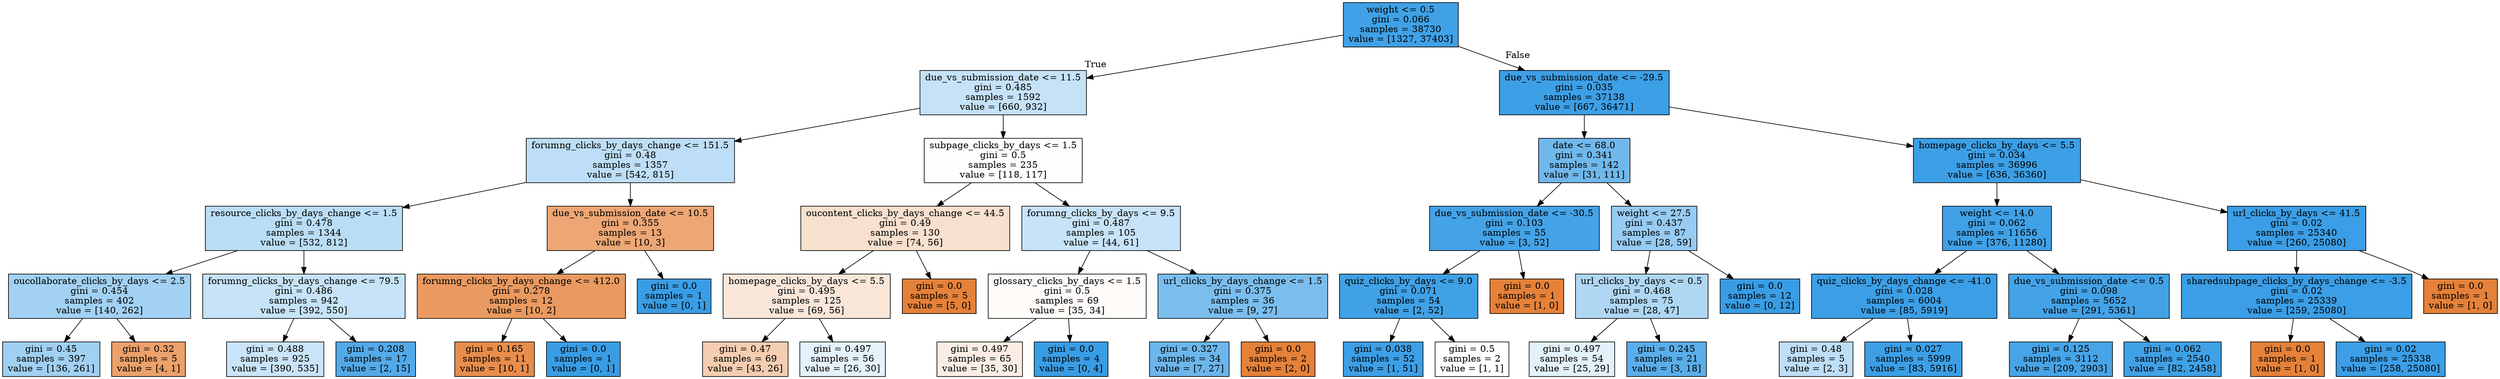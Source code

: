 digraph Tree {
node [shape=box, style="filled", color="black"] ;
0 [label="weight <= 0.5\ngini = 0.066\nsamples = 38730\nvalue = [1327, 37403]", fillcolor="#399de5f6"] ;
1 [label="due_vs_submission_date <= 11.5\ngini = 0.485\nsamples = 1592\nvalue = [660, 932]", fillcolor="#399de54a"] ;
0 -> 1 [labeldistance=2.5, labelangle=45, headlabel="True"] ;
2 [label="forumng_clicks_by_days_change <= 151.5\ngini = 0.48\nsamples = 1357\nvalue = [542, 815]", fillcolor="#399de555"] ;
1 -> 2 ;
3 [label="resource_clicks_by_days_change <= 1.5\ngini = 0.478\nsamples = 1344\nvalue = [532, 812]", fillcolor="#399de558"] ;
2 -> 3 ;
4 [label="oucollaborate_clicks_by_days <= 2.5\ngini = 0.454\nsamples = 402\nvalue = [140, 262]", fillcolor="#399de577"] ;
3 -> 4 ;
5 [label="gini = 0.45\nsamples = 397\nvalue = [136, 261]", fillcolor="#399de57a"] ;
4 -> 5 ;
6 [label="gini = 0.32\nsamples = 5\nvalue = [4, 1]", fillcolor="#e58139bf"] ;
4 -> 6 ;
7 [label="forumng_clicks_by_days_change <= 79.5\ngini = 0.486\nsamples = 942\nvalue = [392, 550]", fillcolor="#399de549"] ;
3 -> 7 ;
8 [label="gini = 0.488\nsamples = 925\nvalue = [390, 535]", fillcolor="#399de545"] ;
7 -> 8 ;
9 [label="gini = 0.208\nsamples = 17\nvalue = [2, 15]", fillcolor="#399de5dd"] ;
7 -> 9 ;
10 [label="due_vs_submission_date <= 10.5\ngini = 0.355\nsamples = 13\nvalue = [10, 3]", fillcolor="#e58139b3"] ;
2 -> 10 ;
11 [label="forumng_clicks_by_days_change <= 412.0\ngini = 0.278\nsamples = 12\nvalue = [10, 2]", fillcolor="#e58139cc"] ;
10 -> 11 ;
12 [label="gini = 0.165\nsamples = 11\nvalue = [10, 1]", fillcolor="#e58139e6"] ;
11 -> 12 ;
13 [label="gini = 0.0\nsamples = 1\nvalue = [0, 1]", fillcolor="#399de5ff"] ;
11 -> 13 ;
14 [label="gini = 0.0\nsamples = 1\nvalue = [0, 1]", fillcolor="#399de5ff"] ;
10 -> 14 ;
15 [label="subpage_clicks_by_days <= 1.5\ngini = 0.5\nsamples = 235\nvalue = [118, 117]", fillcolor="#e5813902"] ;
1 -> 15 ;
16 [label="oucontent_clicks_by_days_change <= 44.5\ngini = 0.49\nsamples = 130\nvalue = [74, 56]", fillcolor="#e581393e"] ;
15 -> 16 ;
17 [label="homepage_clicks_by_days <= 5.5\ngini = 0.495\nsamples = 125\nvalue = [69, 56]", fillcolor="#e5813930"] ;
16 -> 17 ;
18 [label="gini = 0.47\nsamples = 69\nvalue = [43, 26]", fillcolor="#e5813965"] ;
17 -> 18 ;
19 [label="gini = 0.497\nsamples = 56\nvalue = [26, 30]", fillcolor="#399de522"] ;
17 -> 19 ;
20 [label="gini = 0.0\nsamples = 5\nvalue = [5, 0]", fillcolor="#e58139ff"] ;
16 -> 20 ;
21 [label="forumng_clicks_by_days <= 9.5\ngini = 0.487\nsamples = 105\nvalue = [44, 61]", fillcolor="#399de547"] ;
15 -> 21 ;
22 [label="glossary_clicks_by_days <= 1.5\ngini = 0.5\nsamples = 69\nvalue = [35, 34]", fillcolor="#e5813907"] ;
21 -> 22 ;
23 [label="gini = 0.497\nsamples = 65\nvalue = [35, 30]", fillcolor="#e5813924"] ;
22 -> 23 ;
24 [label="gini = 0.0\nsamples = 4\nvalue = [0, 4]", fillcolor="#399de5ff"] ;
22 -> 24 ;
25 [label="url_clicks_by_days_change <= 1.5\ngini = 0.375\nsamples = 36\nvalue = [9, 27]", fillcolor="#399de5aa"] ;
21 -> 25 ;
26 [label="gini = 0.327\nsamples = 34\nvalue = [7, 27]", fillcolor="#399de5bd"] ;
25 -> 26 ;
27 [label="gini = 0.0\nsamples = 2\nvalue = [2, 0]", fillcolor="#e58139ff"] ;
25 -> 27 ;
28 [label="due_vs_submission_date <= -29.5\ngini = 0.035\nsamples = 37138\nvalue = [667, 36471]", fillcolor="#399de5fa"] ;
0 -> 28 [labeldistance=2.5, labelangle=-45, headlabel="False"] ;
29 [label="date <= 68.0\ngini = 0.341\nsamples = 142\nvalue = [31, 111]", fillcolor="#399de5b8"] ;
28 -> 29 ;
30 [label="due_vs_submission_date <= -30.5\ngini = 0.103\nsamples = 55\nvalue = [3, 52]", fillcolor="#399de5f0"] ;
29 -> 30 ;
31 [label="quiz_clicks_by_days <= 9.0\ngini = 0.071\nsamples = 54\nvalue = [2, 52]", fillcolor="#399de5f5"] ;
30 -> 31 ;
32 [label="gini = 0.038\nsamples = 52\nvalue = [1, 51]", fillcolor="#399de5fa"] ;
31 -> 32 ;
33 [label="gini = 0.5\nsamples = 2\nvalue = [1, 1]", fillcolor="#e5813900"] ;
31 -> 33 ;
34 [label="gini = 0.0\nsamples = 1\nvalue = [1, 0]", fillcolor="#e58139ff"] ;
30 -> 34 ;
35 [label="weight <= 27.5\ngini = 0.437\nsamples = 87\nvalue = [28, 59]", fillcolor="#399de586"] ;
29 -> 35 ;
36 [label="url_clicks_by_days <= 0.5\ngini = 0.468\nsamples = 75\nvalue = [28, 47]", fillcolor="#399de567"] ;
35 -> 36 ;
37 [label="gini = 0.497\nsamples = 54\nvalue = [25, 29]", fillcolor="#399de523"] ;
36 -> 37 ;
38 [label="gini = 0.245\nsamples = 21\nvalue = [3, 18]", fillcolor="#399de5d4"] ;
36 -> 38 ;
39 [label="gini = 0.0\nsamples = 12\nvalue = [0, 12]", fillcolor="#399de5ff"] ;
35 -> 39 ;
40 [label="homepage_clicks_by_days <= 5.5\ngini = 0.034\nsamples = 36996\nvalue = [636, 36360]", fillcolor="#399de5fb"] ;
28 -> 40 ;
41 [label="weight <= 14.0\ngini = 0.062\nsamples = 11656\nvalue = [376, 11280]", fillcolor="#399de5f6"] ;
40 -> 41 ;
42 [label="quiz_clicks_by_days_change <= -41.0\ngini = 0.028\nsamples = 6004\nvalue = [85, 5919]", fillcolor="#399de5fb"] ;
41 -> 42 ;
43 [label="gini = 0.48\nsamples = 5\nvalue = [2, 3]", fillcolor="#399de555"] ;
42 -> 43 ;
44 [label="gini = 0.027\nsamples = 5999\nvalue = [83, 5916]", fillcolor="#399de5fb"] ;
42 -> 44 ;
45 [label="due_vs_submission_date <= 0.5\ngini = 0.098\nsamples = 5652\nvalue = [291, 5361]", fillcolor="#399de5f1"] ;
41 -> 45 ;
46 [label="gini = 0.125\nsamples = 3112\nvalue = [209, 2903]", fillcolor="#399de5ed"] ;
45 -> 46 ;
47 [label="gini = 0.062\nsamples = 2540\nvalue = [82, 2458]", fillcolor="#399de5f6"] ;
45 -> 47 ;
48 [label="url_clicks_by_days <= 41.5\ngini = 0.02\nsamples = 25340\nvalue = [260, 25080]", fillcolor="#399de5fc"] ;
40 -> 48 ;
49 [label="sharedsubpage_clicks_by_days_change <= -3.5\ngini = 0.02\nsamples = 25339\nvalue = [259, 25080]", fillcolor="#399de5fc"] ;
48 -> 49 ;
50 [label="gini = 0.0\nsamples = 1\nvalue = [1, 0]", fillcolor="#e58139ff"] ;
49 -> 50 ;
51 [label="gini = 0.02\nsamples = 25338\nvalue = [258, 25080]", fillcolor="#399de5fc"] ;
49 -> 51 ;
52 [label="gini = 0.0\nsamples = 1\nvalue = [1, 0]", fillcolor="#e58139ff"] ;
48 -> 52 ;
}